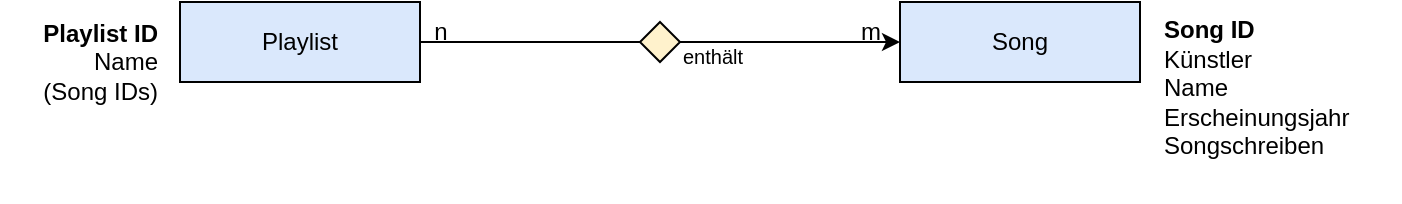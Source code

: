 <mxfile version="23.1.5" type="device">
  <diagram name="Seite-1" id="olzVaGis4nsVIcLEO0Mk">
    <mxGraphModel dx="1193" dy="637" grid="1" gridSize="10" guides="1" tooltips="1" connect="1" arrows="1" fold="1" page="0" pageScale="1" pageWidth="827" pageHeight="1169" math="0" shadow="0">
      <root>
        <mxCell id="0" />
        <mxCell id="1" parent="0" />
        <mxCell id="o4fX9G1XR78Njr48sm4R-1" value="Song" style="rounded=0;whiteSpace=wrap;html=1;fillColor=#dae8fc;strokeColor=#000000;" vertex="1" parent="1">
          <mxGeometry x="520" y="240" width="120" height="40" as="geometry" />
        </mxCell>
        <mxCell id="o4fX9G1XR78Njr48sm4R-2" value="&lt;div&gt;&lt;b&gt;Song ID&lt;/b&gt;&lt;/div&gt;&lt;div&gt;Künstler&lt;/div&gt;&lt;div&gt;Name&lt;/div&gt;&lt;div&gt;Erscheinungsjahr&lt;/div&gt;&lt;div&gt;Songschreiben&lt;br&gt;&lt;/div&gt;&lt;div&gt;&lt;br&gt;&lt;/div&gt;" style="text;html=1;align=left;verticalAlign=middle;resizable=0;points=[];autosize=1;strokeColor=none;fillColor=none;" vertex="1" parent="1">
          <mxGeometry x="650" y="240" width="120" height="100" as="geometry" />
        </mxCell>
        <mxCell id="o4fX9G1XR78Njr48sm4R-6" style="edgeStyle=orthogonalEdgeStyle;rounded=0;orthogonalLoop=1;jettySize=auto;html=1;exitX=1;exitY=0.5;exitDx=0;exitDy=0;entryX=0;entryY=0.5;entryDx=0;entryDy=0;endArrow=none;endFill=0;" edge="1" parent="1" source="o4fX9G1XR78Njr48sm4R-3" target="o4fX9G1XR78Njr48sm4R-5">
          <mxGeometry relative="1" as="geometry" />
        </mxCell>
        <mxCell id="o4fX9G1XR78Njr48sm4R-3" value="Playlist" style="rounded=0;whiteSpace=wrap;html=1;fillColor=#dae8fc;strokeColor=#000000;" vertex="1" parent="1">
          <mxGeometry x="160" y="240" width="120" height="40" as="geometry" />
        </mxCell>
        <mxCell id="o4fX9G1XR78Njr48sm4R-4" value="&lt;div&gt;&lt;b&gt;Playlist ID&lt;/b&gt;&lt;/div&gt;&lt;div&gt;Name&lt;/div&gt;&lt;div&gt;(Song IDs)&lt;br&gt;&lt;/div&gt;" style="text;html=1;align=right;verticalAlign=middle;resizable=0;points=[];autosize=1;strokeColor=none;fillColor=none;" vertex="1" parent="1">
          <mxGeometry x="70" y="240" width="80" height="60" as="geometry" />
        </mxCell>
        <mxCell id="o4fX9G1XR78Njr48sm4R-7" style="edgeStyle=orthogonalEdgeStyle;rounded=0;orthogonalLoop=1;jettySize=auto;html=1;exitX=1;exitY=0.5;exitDx=0;exitDy=0;entryX=0;entryY=0.5;entryDx=0;entryDy=0;" edge="1" parent="1" source="o4fX9G1XR78Njr48sm4R-5" target="o4fX9G1XR78Njr48sm4R-1">
          <mxGeometry relative="1" as="geometry" />
        </mxCell>
        <mxCell id="o4fX9G1XR78Njr48sm4R-5" value="" style="rhombus;whiteSpace=wrap;html=1;fillColor=#fff2cc;strokeColor=#000000;" vertex="1" parent="1">
          <mxGeometry x="390" y="250" width="20" height="20" as="geometry" />
        </mxCell>
        <mxCell id="o4fX9G1XR78Njr48sm4R-8" value="n" style="text;html=1;align=center;verticalAlign=middle;resizable=0;points=[];autosize=1;strokeColor=none;fillColor=none;" vertex="1" parent="1">
          <mxGeometry x="275" y="240" width="30" height="30" as="geometry" />
        </mxCell>
        <mxCell id="o4fX9G1XR78Njr48sm4R-9" value="m" style="text;html=1;align=center;verticalAlign=middle;resizable=0;points=[];autosize=1;strokeColor=none;fillColor=none;" vertex="1" parent="1">
          <mxGeometry x="490" y="240" width="30" height="30" as="geometry" />
        </mxCell>
        <mxCell id="o4fX9G1XR78Njr48sm4R-10" value="enthält" style="text;html=1;align=center;verticalAlign=middle;resizable=0;points=[];autosize=1;strokeColor=none;fillColor=none;fontSize=10;" vertex="1" parent="1">
          <mxGeometry x="401" y="252" width="50" height="30" as="geometry" />
        </mxCell>
      </root>
    </mxGraphModel>
  </diagram>
</mxfile>
